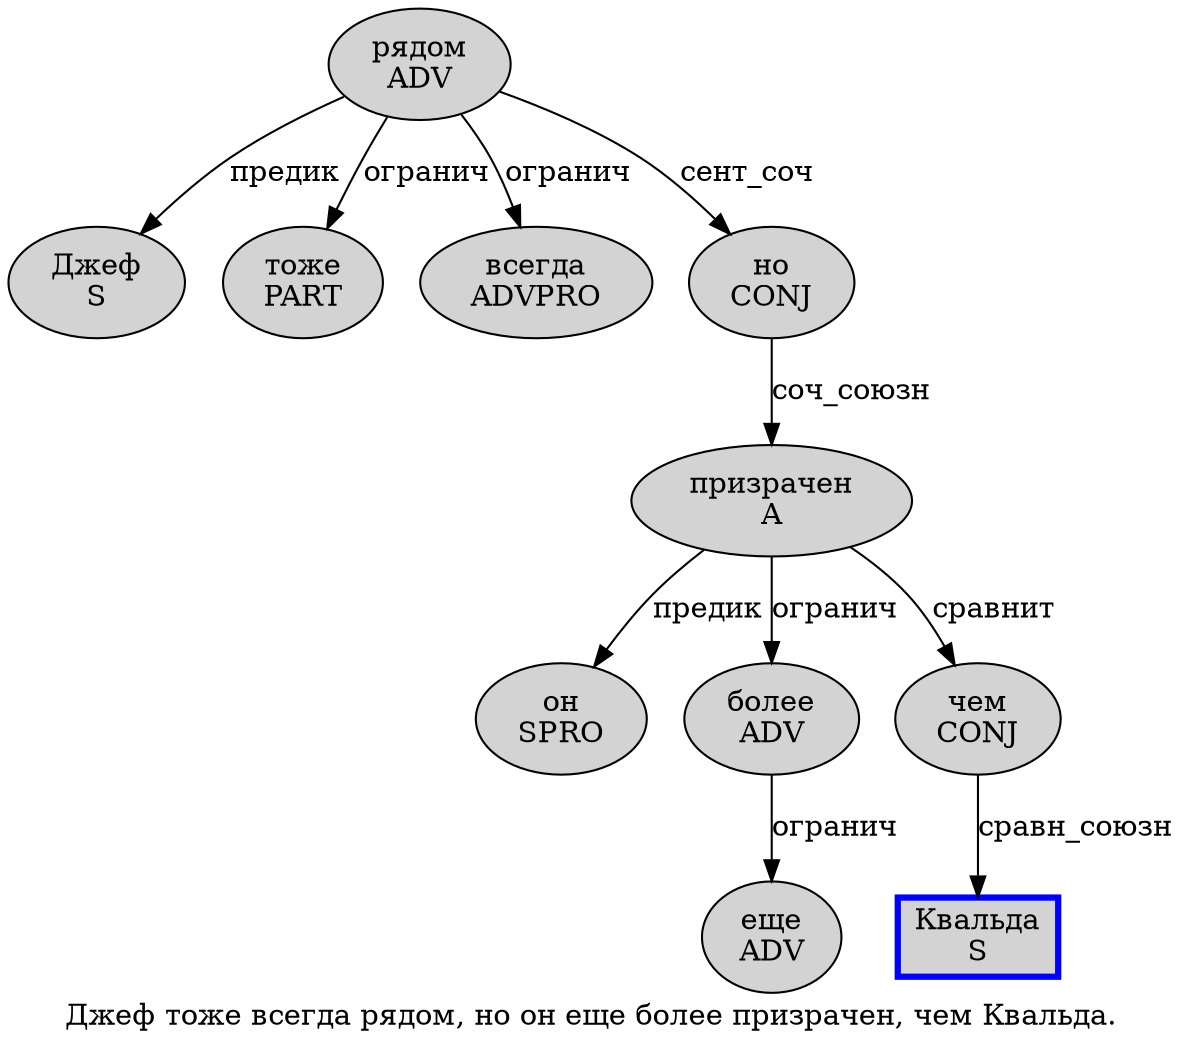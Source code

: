 digraph SENTENCE_1507 {
	graph [label="Джеф тоже всегда рядом, но он еще более призрачен, чем Квальда."]
	node [style=filled]
		0 [label="Джеф
S" color="" fillcolor=lightgray penwidth=1 shape=ellipse]
		1 [label="тоже
PART" color="" fillcolor=lightgray penwidth=1 shape=ellipse]
		2 [label="всегда
ADVPRO" color="" fillcolor=lightgray penwidth=1 shape=ellipse]
		3 [label="рядом
ADV" color="" fillcolor=lightgray penwidth=1 shape=ellipse]
		5 [label="но
CONJ" color="" fillcolor=lightgray penwidth=1 shape=ellipse]
		6 [label="он
SPRO" color="" fillcolor=lightgray penwidth=1 shape=ellipse]
		7 [label="еще
ADV" color="" fillcolor=lightgray penwidth=1 shape=ellipse]
		8 [label="более
ADV" color="" fillcolor=lightgray penwidth=1 shape=ellipse]
		9 [label="призрачен
A" color="" fillcolor=lightgray penwidth=1 shape=ellipse]
		11 [label="чем
CONJ" color="" fillcolor=lightgray penwidth=1 shape=ellipse]
		12 [label="Квальда
S" color=blue fillcolor=lightgray penwidth=3 shape=box]
			3 -> 0 [label="предик"]
			3 -> 1 [label="огранич"]
			3 -> 2 [label="огранич"]
			3 -> 5 [label="сент_соч"]
			5 -> 9 [label="соч_союзн"]
			9 -> 6 [label="предик"]
			9 -> 8 [label="огранич"]
			9 -> 11 [label="сравнит"]
			11 -> 12 [label="сравн_союзн"]
			8 -> 7 [label="огранич"]
}
